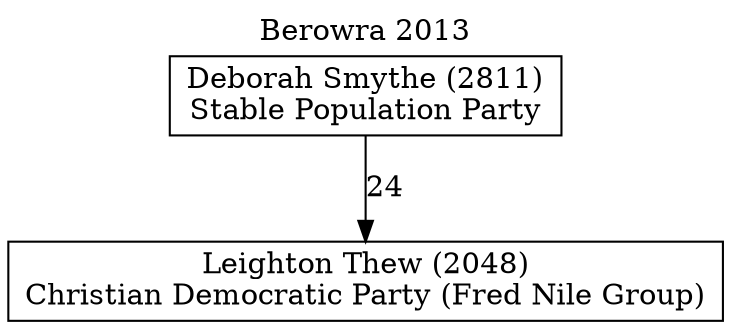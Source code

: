 // House preference flow
digraph "Leighton Thew (2048)_Berowra_2013" {
	graph [label="Berowra 2013" labelloc=t mclimit=10]
	node [shape=box]
	"Leighton Thew (2048)" [label="Leighton Thew (2048)
Christian Democratic Party (Fred Nile Group)"]
	"Deborah Smythe (2811)" [label="Deborah Smythe (2811)
Stable Population Party"]
	"Deborah Smythe (2811)" -> "Leighton Thew (2048)" [label=24]
}
